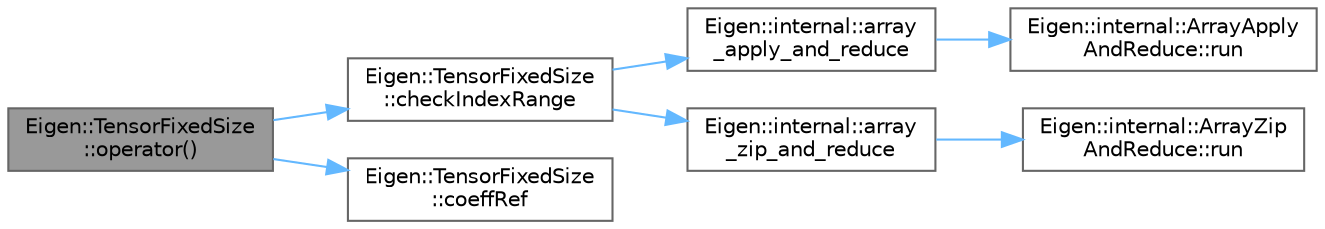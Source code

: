 digraph "Eigen::TensorFixedSize::operator()"
{
 // LATEX_PDF_SIZE
  bgcolor="transparent";
  edge [fontname=Helvetica,fontsize=10,labelfontname=Helvetica,labelfontsize=10];
  node [fontname=Helvetica,fontsize=10,shape=box,height=0.2,width=0.4];
  rankdir="LR";
  Node1 [id="Node000001",label="Eigen::TensorFixedSize\l::operator()",height=0.2,width=0.4,color="gray40", fillcolor="grey60", style="filled", fontcolor="black",tooltip=" "];
  Node1 -> Node2 [id="edge1_Node000001_Node000002",color="steelblue1",style="solid",tooltip=" "];
  Node2 [id="Node000002",label="Eigen::TensorFixedSize\l::checkIndexRange",height=0.2,width=0.4,color="grey40", fillcolor="white", style="filled",URL="$class_eigen_1_1_tensor_fixed_size.html#ad46d72e55a8eb94256c02361d9f6047c",tooltip=" "];
  Node2 -> Node3 [id="edge2_Node000002_Node000003",color="steelblue1",style="solid",tooltip=" "];
  Node3 [id="Node000003",label="Eigen::internal::array\l_apply_and_reduce",height=0.2,width=0.4,color="grey40", fillcolor="white", style="filled",URL="$namespace_eigen_1_1internal.html#a78ca9587e39563e2c3b9d7c114e471fa",tooltip=" "];
  Node3 -> Node4 [id="edge3_Node000003_Node000004",color="steelblue1",style="solid",tooltip=" "];
  Node4 [id="Node000004",label="Eigen::internal::ArrayApply\lAndReduce::run",height=0.2,width=0.4,color="grey40", fillcolor="white", style="filled",URL="$struct_eigen_1_1internal_1_1_array_apply_and_reduce.html#a053cdf235cfc2311a2befbe28f863611",tooltip=" "];
  Node2 -> Node5 [id="edge4_Node000002_Node000005",color="steelblue1",style="solid",tooltip=" "];
  Node5 [id="Node000005",label="Eigen::internal::array\l_zip_and_reduce",height=0.2,width=0.4,color="grey40", fillcolor="white", style="filled",URL="$namespace_eigen_1_1internal.html#a279cda04d38e51de5ca7933d83c93abf",tooltip=" "];
  Node5 -> Node6 [id="edge5_Node000005_Node000006",color="steelblue1",style="solid",tooltip=" "];
  Node6 [id="Node000006",label="Eigen::internal::ArrayZip\lAndReduce::run",height=0.2,width=0.4,color="grey40", fillcolor="white", style="filled",URL="$struct_eigen_1_1internal_1_1_array_zip_and_reduce.html#a8cfdcb7b280d76182b8583b9064ed780",tooltip=" "];
  Node1 -> Node7 [id="edge6_Node000001_Node000007",color="steelblue1",style="solid",tooltip=" "];
  Node7 [id="Node000007",label="Eigen::TensorFixedSize\l::coeffRef",height=0.2,width=0.4,color="grey40", fillcolor="white", style="filled",URL="$class_eigen_1_1_tensor_fixed_size.html#aea22a909b5950ff43dfaad92cbee72dc",tooltip=" "];
}
